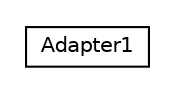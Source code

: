 #!/usr/local/bin/dot
#
# Class diagram 
# Generated by UMLGraph version R5_6-24-gf6e263 (http://www.umlgraph.org/)
#

digraph G {
	edge [fontname="Helvetica",fontsize=10,labelfontname="Helvetica",labelfontsize=10];
	node [fontname="Helvetica",fontsize=10,shape=plaintext];
	nodesep=0.25;
	ranksep=0.5;
	// org.w3._2001.xmlschema.Adapter1
	c75 [label=<<table title="org.w3._2001.xmlschema.Adapter1" border="0" cellborder="1" cellspacing="0" cellpadding="2" port="p" href="./Adapter1.html">
		<tr><td><table border="0" cellspacing="0" cellpadding="1">
<tr><td align="center" balign="center"> Adapter1 </td></tr>
		</table></td></tr>
		</table>>, URL="./Adapter1.html", fontname="Helvetica", fontcolor="black", fontsize=10.0];
}

